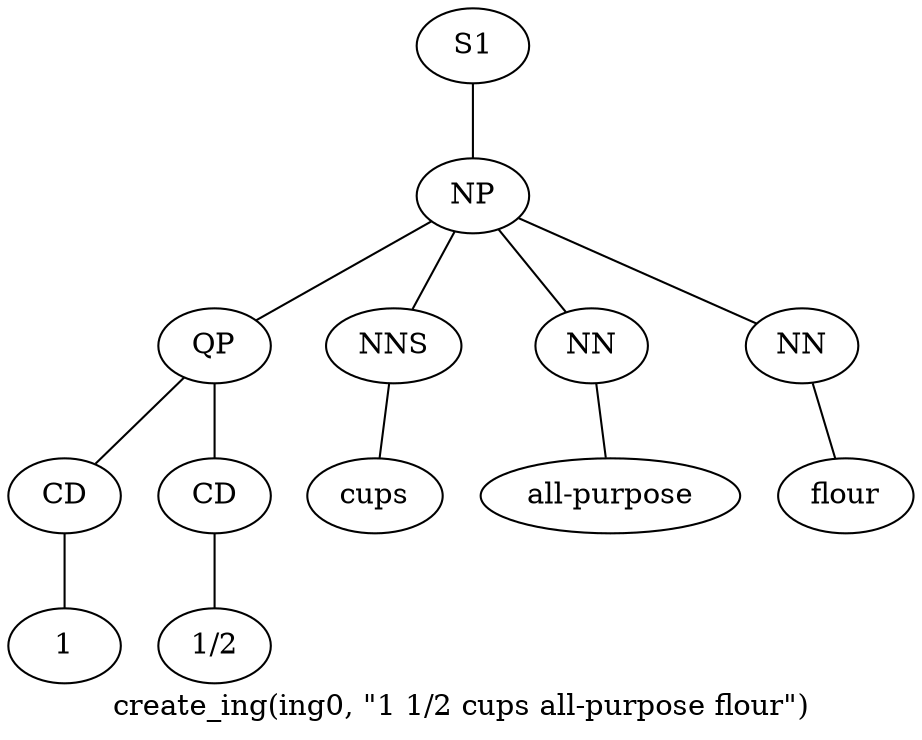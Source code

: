 graph SyntaxGraph {
	label = "create_ing(ing0, \"1 1/2 cups all-purpose flour\")";
	Node0 [label="S1"];
	Node1 [label="NP"];
	Node2 [label="QP"];
	Node3 [label="CD"];
	Node4 [label="1"];
	Node5 [label="CD"];
	Node6 [label="1/2"];
	Node7 [label="NNS"];
	Node8 [label="cups"];
	Node9 [label="NN"];
	Node10 [label="all-purpose"];
	Node11 [label="NN"];
	Node12 [label="flour"];

	Node0 -- Node1;
	Node1 -- Node2;
	Node1 -- Node7;
	Node1 -- Node9;
	Node1 -- Node11;
	Node2 -- Node3;
	Node2 -- Node5;
	Node3 -- Node4;
	Node5 -- Node6;
	Node7 -- Node8;
	Node9 -- Node10;
	Node11 -- Node12;
}
